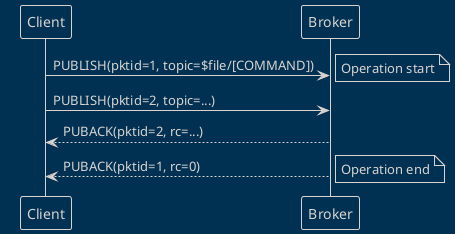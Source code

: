 @startuml flow-sync-2
!theme blueprint
Client -> Broker: PUBLISH(pktid=1, topic=$file/[COMMAND])
note right
Operation start
end note
Client -> Broker: PUBLISH(pktid=2, topic=...)
Broker --> Client: PUBACK(pktid=2, rc=...)
Broker --> Client: PUBACK(pktid=1, rc=0)
note right
Operation end
end note
@enduml
